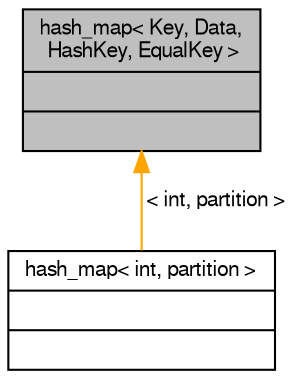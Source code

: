 digraph "hash_map&lt; Key, Data, HashKey, EqualKey &gt;"
{
  edge [fontname="FreeSans",fontsize="10",labelfontname="FreeSans",labelfontsize="10"];
  node [fontname="FreeSans",fontsize="10",shape=record];
  Node1 [label="{hash_map\< Key, Data,\l HashKey, EqualKey \>\n||}",height=0.2,width=0.4,color="black", fillcolor="grey75", style="filled" fontcolor="black"];
  Node1 -> Node2 [dir="back",color="orange",fontsize="10",style="solid",label=" \< int, partition \>" ,fontname="FreeSans"];
  Node2 [label="{hash_map\< int, partition \>\n||}",height=0.2,width=0.4,color="black", fillcolor="white", style="filled",URL="$structhash__map.html"];
}
